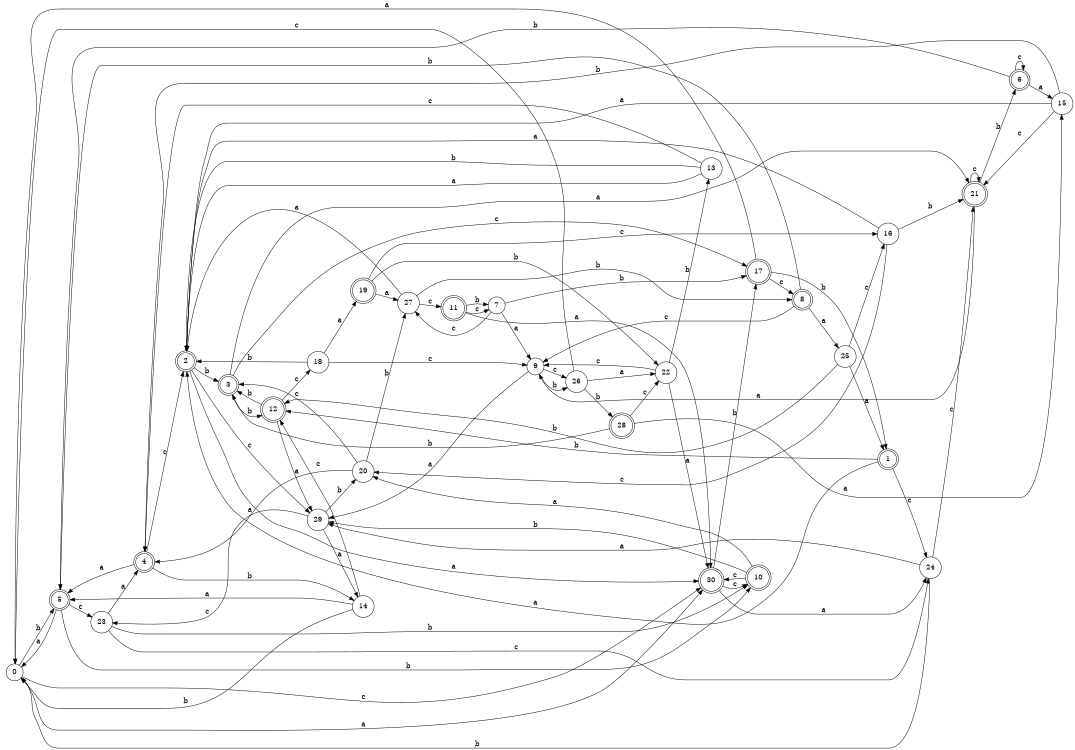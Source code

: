 digraph n25_5 {
__start0 [label="" shape="none"];

rankdir=LR;
size="8,5";

s0 [style="filled", color="black", fillcolor="white" shape="circle", label="0"];
s1 [style="rounded,filled", color="black", fillcolor="white" shape="doublecircle", label="1"];
s2 [style="rounded,filled", color="black", fillcolor="white" shape="doublecircle", label="2"];
s3 [style="rounded,filled", color="black", fillcolor="white" shape="doublecircle", label="3"];
s4 [style="rounded,filled", color="black", fillcolor="white" shape="doublecircle", label="4"];
s5 [style="rounded,filled", color="black", fillcolor="white" shape="doublecircle", label="5"];
s6 [style="rounded,filled", color="black", fillcolor="white" shape="doublecircle", label="6"];
s7 [style="filled", color="black", fillcolor="white" shape="circle", label="7"];
s8 [style="rounded,filled", color="black", fillcolor="white" shape="doublecircle", label="8"];
s9 [style="filled", color="black", fillcolor="white" shape="circle", label="9"];
s10 [style="rounded,filled", color="black", fillcolor="white" shape="doublecircle", label="10"];
s11 [style="rounded,filled", color="black", fillcolor="white" shape="doublecircle", label="11"];
s12 [style="rounded,filled", color="black", fillcolor="white" shape="doublecircle", label="12"];
s13 [style="filled", color="black", fillcolor="white" shape="circle", label="13"];
s14 [style="filled", color="black", fillcolor="white" shape="circle", label="14"];
s15 [style="filled", color="black", fillcolor="white" shape="circle", label="15"];
s16 [style="filled", color="black", fillcolor="white" shape="circle", label="16"];
s17 [style="rounded,filled", color="black", fillcolor="white" shape="doublecircle", label="17"];
s18 [style="filled", color="black", fillcolor="white" shape="circle", label="18"];
s19 [style="rounded,filled", color="black", fillcolor="white" shape="doublecircle", label="19"];
s20 [style="filled", color="black", fillcolor="white" shape="circle", label="20"];
s21 [style="rounded,filled", color="black", fillcolor="white" shape="doublecircle", label="21"];
s22 [style="filled", color="black", fillcolor="white" shape="circle", label="22"];
s23 [style="filled", color="black", fillcolor="white" shape="circle", label="23"];
s24 [style="filled", color="black", fillcolor="white" shape="circle", label="24"];
s25 [style="filled", color="black", fillcolor="white" shape="circle", label="25"];
s26 [style="filled", color="black", fillcolor="white" shape="circle", label="26"];
s27 [style="filled", color="black", fillcolor="white" shape="circle", label="27"];
s28 [style="rounded,filled", color="black", fillcolor="white" shape="doublecircle", label="28"];
s29 [style="filled", color="black", fillcolor="white" shape="circle", label="29"];
s30 [style="rounded,filled", color="black", fillcolor="white" shape="doublecircle", label="30"];
s0 -> s30 [label="a"];
s0 -> s5 [label="b"];
s0 -> s30 [label="c"];
s1 -> s2 [label="a"];
s1 -> s12 [label="b"];
s1 -> s24 [label="c"];
s2 -> s30 [label="a"];
s2 -> s3 [label="b"];
s2 -> s29 [label="c"];
s3 -> s21 [label="a"];
s3 -> s12 [label="b"];
s3 -> s17 [label="c"];
s4 -> s5 [label="a"];
s4 -> s14 [label="b"];
s4 -> s2 [label="c"];
s5 -> s0 [label="a"];
s5 -> s10 [label="b"];
s5 -> s23 [label="c"];
s6 -> s15 [label="a"];
s6 -> s5 [label="b"];
s6 -> s6 [label="c"];
s7 -> s9 [label="a"];
s7 -> s17 [label="b"];
s7 -> s27 [label="c"];
s8 -> s25 [label="a"];
s8 -> s5 [label="b"];
s8 -> s9 [label="c"];
s9 -> s29 [label="a"];
s9 -> s26 [label="b"];
s9 -> s26 [label="c"];
s10 -> s20 [label="a"];
s10 -> s29 [label="b"];
s10 -> s30 [label="c"];
s11 -> s30 [label="a"];
s11 -> s7 [label="b"];
s11 -> s7 [label="c"];
s12 -> s29 [label="a"];
s12 -> s3 [label="b"];
s12 -> s18 [label="c"];
s13 -> s2 [label="a"];
s13 -> s2 [label="b"];
s13 -> s4 [label="c"];
s14 -> s5 [label="a"];
s14 -> s0 [label="b"];
s14 -> s12 [label="c"];
s15 -> s2 [label="a"];
s15 -> s4 [label="b"];
s15 -> s21 [label="c"];
s16 -> s2 [label="a"];
s16 -> s21 [label="b"];
s16 -> s20 [label="c"];
s17 -> s0 [label="a"];
s17 -> s1 [label="b"];
s17 -> s8 [label="c"];
s18 -> s19 [label="a"];
s18 -> s2 [label="b"];
s18 -> s9 [label="c"];
s19 -> s27 [label="a"];
s19 -> s22 [label="b"];
s19 -> s16 [label="c"];
s20 -> s4 [label="a"];
s20 -> s27 [label="b"];
s20 -> s3 [label="c"];
s21 -> s9 [label="a"];
s21 -> s6 [label="b"];
s21 -> s21 [label="c"];
s22 -> s30 [label="a"];
s22 -> s13 [label="b"];
s22 -> s9 [label="c"];
s23 -> s4 [label="a"];
s23 -> s10 [label="b"];
s23 -> s24 [label="c"];
s24 -> s29 [label="a"];
s24 -> s0 [label="b"];
s24 -> s21 [label="c"];
s25 -> s1 [label="a"];
s25 -> s12 [label="b"];
s25 -> s16 [label="c"];
s26 -> s22 [label="a"];
s26 -> s28 [label="b"];
s26 -> s0 [label="c"];
s27 -> s2 [label="a"];
s27 -> s8 [label="b"];
s27 -> s11 [label="c"];
s28 -> s15 [label="a"];
s28 -> s3 [label="b"];
s28 -> s22 [label="c"];
s29 -> s14 [label="a"];
s29 -> s20 [label="b"];
s29 -> s23 [label="c"];
s30 -> s24 [label="a"];
s30 -> s17 [label="b"];
s30 -> s10 [label="c"];

}